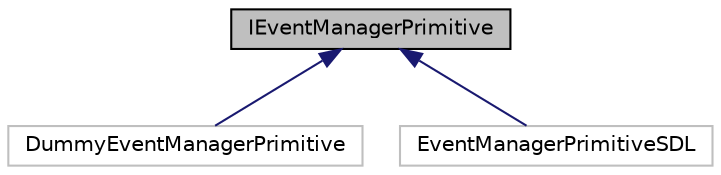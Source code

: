 digraph "IEventManagerPrimitive"
{
 // LATEX_PDF_SIZE
  edge [fontname="Helvetica",fontsize="10",labelfontname="Helvetica",labelfontsize="10"];
  node [fontname="Helvetica",fontsize="10",shape=record];
  Node1 [label="IEventManagerPrimitive",height=0.2,width=0.4,color="black", fillcolor="grey75", style="filled", fontcolor="black",tooltip=" "];
  Node1 -> Node2 [dir="back",color="midnightblue",fontsize="10",style="solid",fontname="Helvetica"];
  Node2 [label="DummyEventManagerPrimitive",height=0.2,width=0.4,color="grey75", fillcolor="white", style="filled",URL="$struct_dummy_event_manager_primitive.html",tooltip=" "];
  Node1 -> Node3 [dir="back",color="midnightblue",fontsize="10",style="solid",fontname="Helvetica"];
  Node3 [label="EventManagerPrimitiveSDL",height=0.2,width=0.4,color="grey75", fillcolor="white", style="filled",URL="$struct_event_manager_primitive_s_d_l.html",tooltip=" "];
}
